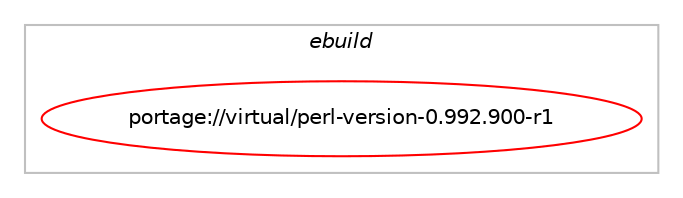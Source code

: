 digraph prolog {

# *************
# Graph options
# *************

newrank=true;
concentrate=true;
compound=true;
graph [rankdir=LR,fontname=Helvetica,fontsize=10,ranksep=1.5];#, ranksep=2.5, nodesep=0.2];
edge  [arrowhead=vee];
node  [fontname=Helvetica,fontsize=10];

# **********
# The ebuild
# **********

subgraph cluster_leftcol {
color=gray;
label=<<i>ebuild</i>>;
id [label="portage://virtual/perl-version-0.992.900-r1", color=red, width=4, href="../virtual/perl-version-0.992.900-r1.svg"];
}

# ****************
# The dependencies
# ****************

subgraph cluster_midcol {
color=gray;
label=<<i>dependencies</i>>;
subgraph cluster_compile {
fillcolor="#eeeeee";
style=filled;
label=<<i>compile</i>>;
}
subgraph cluster_compileandrun {
fillcolor="#eeeeee";
style=filled;
label=<<i>compile and run</i>>;
}
subgraph cluster_run {
fillcolor="#eeeeee";
style=filled;
label=<<i>run</i>>;
# *** BEGIN UNKNOWN DEPENDENCY TYPE (TODO) ***
# id -> equal(any_of_group([package_dependency(portage://virtual/perl-version-0.992.900-r1,run,no,dev-lang,perl,equal,[5.38*,,,5.38*],[],[]),package_dependency(portage://virtual/perl-version-0.992.900-r1,run,no,dev-lang,perl,equal,[5.36*,,,5.36*],[],[]),package_dependency(portage://virtual/perl-version-0.992.900-r1,run,no,perl-core,version,tilde,[0.992.900,,,0.992.900],[],[])]))
# *** END UNKNOWN DEPENDENCY TYPE (TODO) ***

# *** BEGIN UNKNOWN DEPENDENCY TYPE (TODO) ***
# id -> equal(package_dependency(portage://virtual/perl-version-0.992.900-r1,run,no,dev-lang,perl,none,[,,],any_same_slot,[]))
# *** END UNKNOWN DEPENDENCY TYPE (TODO) ***

# *** BEGIN UNKNOWN DEPENDENCY TYPE (TODO) ***
# id -> equal(package_dependency(portage://virtual/perl-version-0.992.900-r1,run,weak,perl-core,version,greater,[0.992.900,,-r999,0.992.900-r999],[],[]))
# *** END UNKNOWN DEPENDENCY TYPE (TODO) ***

# *** BEGIN UNKNOWN DEPENDENCY TYPE (TODO) ***
# id -> equal(package_dependency(portage://virtual/perl-version-0.992.900-r1,run,weak,perl-core,version,smaller,[0.992.900,,,0.992.900],[],[]))
# *** END UNKNOWN DEPENDENCY TYPE (TODO) ***

}
}

# **************
# The candidates
# **************

subgraph cluster_choices {
rank=same;
color=gray;
label=<<i>candidates</i>>;

}

}
